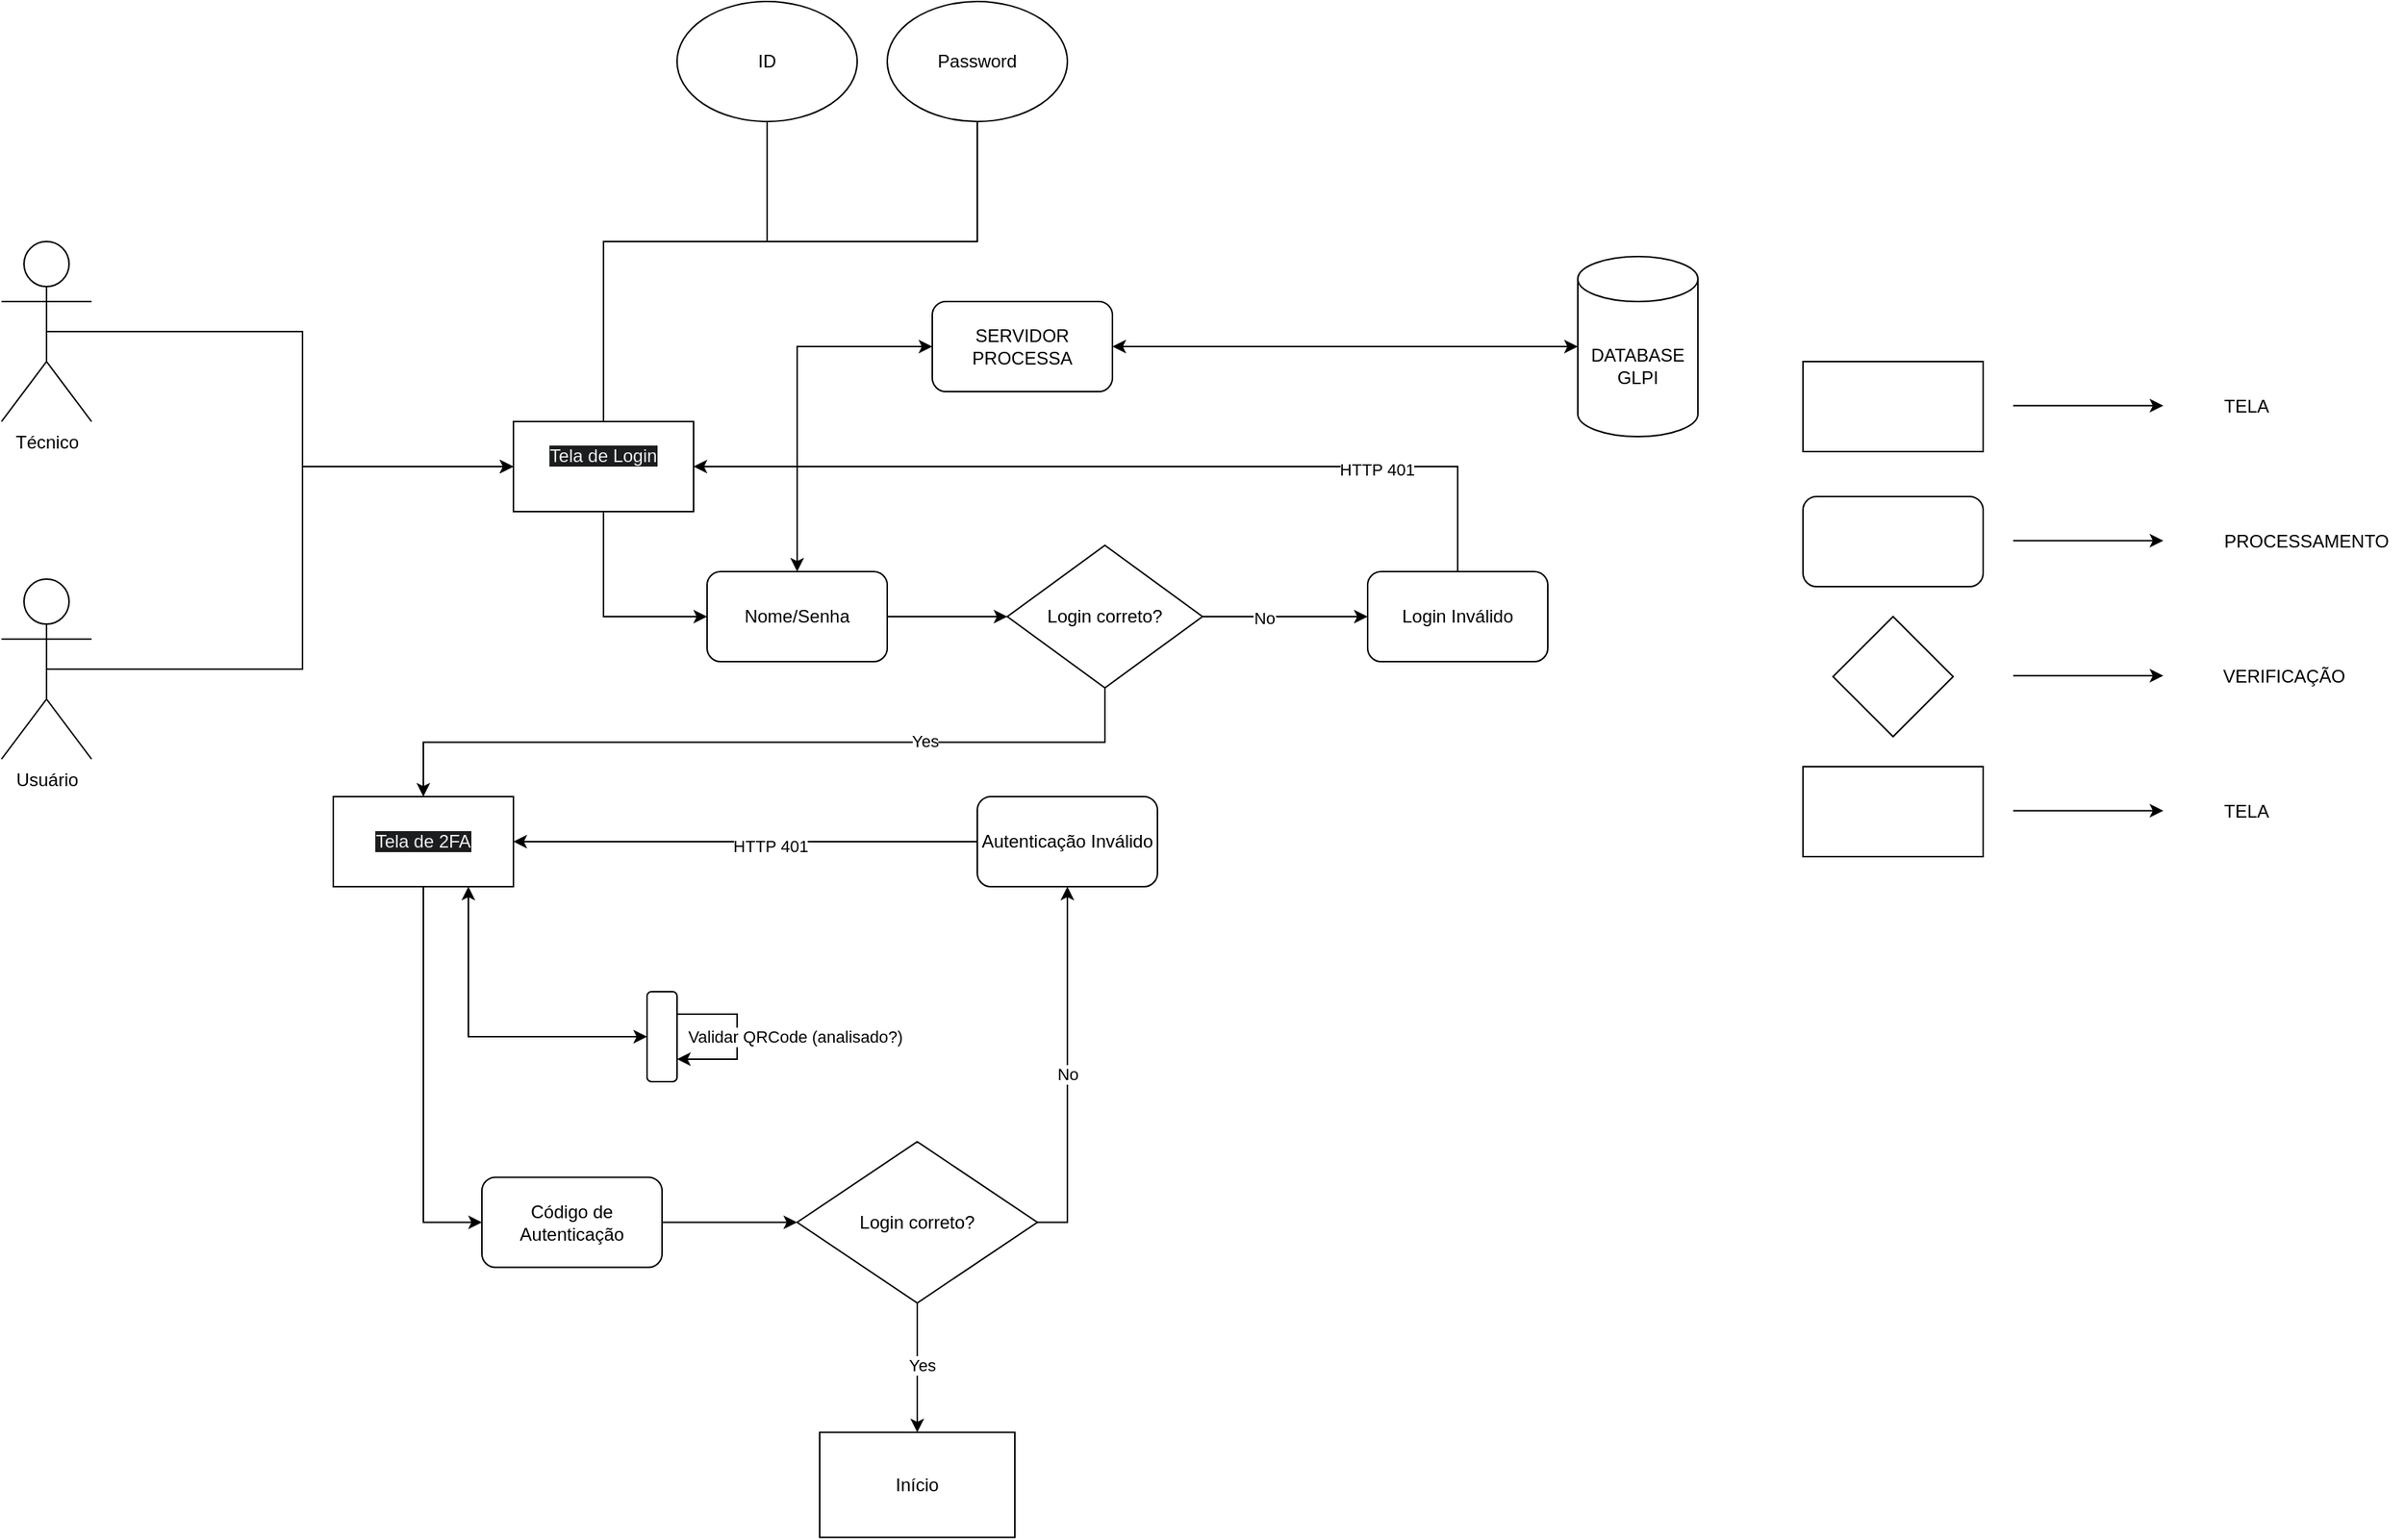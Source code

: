 <mxfile version="22.1.2" type="device">
  <diagram name="Página-1" id="UOZbxtHQJkRKP1uAjrQE">
    <mxGraphModel dx="1753" dy="2515" grid="1" gridSize="10" guides="1" tooltips="1" connect="1" arrows="1" fold="1" page="1" pageScale="1" pageWidth="827" pageHeight="1169" math="0" shadow="0">
      <root>
        <mxCell id="0" />
        <mxCell id="1" parent="0" />
        <mxCell id="yj3FxXPpEBxRYdkQRJRm-77" style="edgeStyle=orthogonalEdgeStyle;rounded=0;orthogonalLoop=1;jettySize=auto;html=1;exitX=0.5;exitY=0.5;exitDx=0;exitDy=0;exitPerimeter=0;entryX=0;entryY=0.5;entryDx=0;entryDy=0;" edge="1" parent="1" source="yj3FxXPpEBxRYdkQRJRm-1" target="yj3FxXPpEBxRYdkQRJRm-3">
          <mxGeometry relative="1" as="geometry" />
        </mxCell>
        <mxCell id="yj3FxXPpEBxRYdkQRJRm-1" value="Usuário&lt;br&gt;" style="shape=umlActor;verticalLabelPosition=bottom;verticalAlign=top;html=1;outlineConnect=0;" vertex="1" parent="1">
          <mxGeometry x="840" y="-425" width="60" height="120" as="geometry" />
        </mxCell>
        <mxCell id="yj3FxXPpEBxRYdkQRJRm-2" style="edgeStyle=orthogonalEdgeStyle;rounded=0;orthogonalLoop=1;jettySize=auto;html=1;exitX=0.5;exitY=1;exitDx=0;exitDy=0;entryX=0;entryY=0.5;entryDx=0;entryDy=0;" edge="1" parent="1" source="yj3FxXPpEBxRYdkQRJRm-3" target="yj3FxXPpEBxRYdkQRJRm-5">
          <mxGeometry relative="1" as="geometry" />
        </mxCell>
        <mxCell id="yj3FxXPpEBxRYdkQRJRm-3" value="&#xa;&lt;span style=&quot;color: rgb(240, 240, 240); font-family: Helvetica; font-size: 12px; font-style: normal; font-variant-ligatures: normal; font-variant-caps: normal; font-weight: 400; letter-spacing: normal; orphans: 2; text-align: center; text-indent: 0px; text-transform: none; widows: 2; word-spacing: 0px; -webkit-text-stroke-width: 0px; background-color: rgb(27, 29, 30); text-decoration-thickness: initial; text-decoration-style: initial; text-decoration-color: initial; float: none; display: inline !important;&quot;&gt;Tela de Login&lt;/span&gt;&#xa;&#xa;" style="rounded=0;whiteSpace=wrap;html=1;" vertex="1" parent="1">
          <mxGeometry x="1181" y="-530" width="120" height="60" as="geometry" />
        </mxCell>
        <mxCell id="yj3FxXPpEBxRYdkQRJRm-4" style="edgeStyle=orthogonalEdgeStyle;rounded=0;orthogonalLoop=1;jettySize=auto;html=1;exitX=1;exitY=0.5;exitDx=0;exitDy=0;entryX=0;entryY=0.5;entryDx=0;entryDy=0;" edge="1" parent="1" source="yj3FxXPpEBxRYdkQRJRm-5" target="yj3FxXPpEBxRYdkQRJRm-10">
          <mxGeometry relative="1" as="geometry">
            <mxPoint x="1610" y="-69.632" as="targetPoint" />
          </mxGeometry>
        </mxCell>
        <mxCell id="yj3FxXPpEBxRYdkQRJRm-5" value="Nome/Senha" style="rounded=1;whiteSpace=wrap;html=1;" vertex="1" parent="1">
          <mxGeometry x="1310" y="-430" width="120" height="60" as="geometry" />
        </mxCell>
        <mxCell id="yj3FxXPpEBxRYdkQRJRm-6" style="edgeStyle=orthogonalEdgeStyle;rounded=0;orthogonalLoop=1;jettySize=auto;html=1;exitX=1;exitY=0.5;exitDx=0;exitDy=0;entryX=0;entryY=0.5;entryDx=0;entryDy=0;" edge="1" parent="1" source="yj3FxXPpEBxRYdkQRJRm-10" target="yj3FxXPpEBxRYdkQRJRm-13">
          <mxGeometry relative="1" as="geometry" />
        </mxCell>
        <mxCell id="yj3FxXPpEBxRYdkQRJRm-7" value="No&lt;br&gt;" style="edgeLabel;html=1;align=center;verticalAlign=middle;resizable=0;points=[];" vertex="1" connectable="0" parent="yj3FxXPpEBxRYdkQRJRm-6">
          <mxGeometry x="-0.256" y="-1" relative="1" as="geometry">
            <mxPoint as="offset" />
          </mxGeometry>
        </mxCell>
        <mxCell id="yj3FxXPpEBxRYdkQRJRm-8" style="edgeStyle=orthogonalEdgeStyle;rounded=0;orthogonalLoop=1;jettySize=auto;html=1;exitX=0.5;exitY=1;exitDx=0;exitDy=0;entryX=0.5;entryY=0;entryDx=0;entryDy=0;" edge="1" parent="1" source="yj3FxXPpEBxRYdkQRJRm-10" target="yj3FxXPpEBxRYdkQRJRm-18">
          <mxGeometry relative="1" as="geometry" />
        </mxCell>
        <mxCell id="yj3FxXPpEBxRYdkQRJRm-9" value="Yes" style="edgeLabel;html=1;align=center;verticalAlign=middle;resizable=0;points=[];" vertex="1" connectable="0" parent="yj3FxXPpEBxRYdkQRJRm-8">
          <mxGeometry x="-0.406" y="-1" relative="1" as="geometry">
            <mxPoint as="offset" />
          </mxGeometry>
        </mxCell>
        <mxCell id="yj3FxXPpEBxRYdkQRJRm-10" value="Login correto?" style="rhombus;whiteSpace=wrap;html=1;" vertex="1" parent="1">
          <mxGeometry x="1510" y="-447.5" width="130" height="95" as="geometry" />
        </mxCell>
        <mxCell id="yj3FxXPpEBxRYdkQRJRm-11" style="edgeStyle=orthogonalEdgeStyle;rounded=0;orthogonalLoop=1;jettySize=auto;html=1;exitX=0.5;exitY=0;exitDx=0;exitDy=0;entryX=1;entryY=0.5;entryDx=0;entryDy=0;" edge="1" parent="1" source="yj3FxXPpEBxRYdkQRJRm-13" target="yj3FxXPpEBxRYdkQRJRm-3">
          <mxGeometry relative="1" as="geometry" />
        </mxCell>
        <mxCell id="yj3FxXPpEBxRYdkQRJRm-12" value="HTTP 401" style="edgeLabel;html=1;align=center;verticalAlign=middle;resizable=0;points=[];" vertex="1" connectable="0" parent="yj3FxXPpEBxRYdkQRJRm-11">
          <mxGeometry x="-0.572" y="2" relative="1" as="geometry">
            <mxPoint as="offset" />
          </mxGeometry>
        </mxCell>
        <mxCell id="yj3FxXPpEBxRYdkQRJRm-13" value="Login Inválido" style="rounded=1;whiteSpace=wrap;html=1;" vertex="1" parent="1">
          <mxGeometry x="1750" y="-430" width="120" height="60" as="geometry" />
        </mxCell>
        <mxCell id="yj3FxXPpEBxRYdkQRJRm-17" style="edgeStyle=orthogonalEdgeStyle;rounded=0;orthogonalLoop=1;jettySize=auto;html=1;exitX=0.5;exitY=1;exitDx=0;exitDy=0;entryX=0;entryY=0.5;entryDx=0;entryDy=0;" edge="1" parent="1" source="yj3FxXPpEBxRYdkQRJRm-18" target="yj3FxXPpEBxRYdkQRJRm-20">
          <mxGeometry relative="1" as="geometry" />
        </mxCell>
        <mxCell id="yj3FxXPpEBxRYdkQRJRm-18" value="&lt;span style=&quot;color: rgb(240, 240, 240); font-family: Helvetica; font-size: 12px; font-style: normal; font-variant-ligatures: normal; font-variant-caps: normal; font-weight: 400; letter-spacing: normal; orphans: 2; text-align: center; text-indent: 0px; text-transform: none; widows: 2; word-spacing: 0px; -webkit-text-stroke-width: 0px; background-color: rgb(27, 29, 30); text-decoration-thickness: initial; text-decoration-style: initial; text-decoration-color: initial; float: none; display: inline !important;&quot;&gt;Tela de 2FA&lt;/span&gt;" style="rounded=0;whiteSpace=wrap;html=1;" vertex="1" parent="1">
          <mxGeometry x="1061" y="-280" width="120" height="60" as="geometry" />
        </mxCell>
        <mxCell id="yj3FxXPpEBxRYdkQRJRm-19" style="edgeStyle=orthogonalEdgeStyle;rounded=0;orthogonalLoop=1;jettySize=auto;html=1;exitX=1;exitY=0.5;exitDx=0;exitDy=0;entryX=0;entryY=0.5;entryDx=0;entryDy=0;" edge="1" parent="1" source="yj3FxXPpEBxRYdkQRJRm-20" target="yj3FxXPpEBxRYdkQRJRm-25">
          <mxGeometry relative="1" as="geometry" />
        </mxCell>
        <mxCell id="yj3FxXPpEBxRYdkQRJRm-20" value="Código de Autenticação" style="rounded=1;whiteSpace=wrap;html=1;" vertex="1" parent="1">
          <mxGeometry x="1160" y="-26.25" width="120" height="60" as="geometry" />
        </mxCell>
        <mxCell id="yj3FxXPpEBxRYdkQRJRm-21" style="edgeStyle=orthogonalEdgeStyle;rounded=0;orthogonalLoop=1;jettySize=auto;html=1;exitX=1;exitY=0.5;exitDx=0;exitDy=0;entryX=0.5;entryY=1;entryDx=0;entryDy=0;" edge="1" parent="1" source="yj3FxXPpEBxRYdkQRJRm-25" target="yj3FxXPpEBxRYdkQRJRm-28">
          <mxGeometry relative="1" as="geometry" />
        </mxCell>
        <mxCell id="yj3FxXPpEBxRYdkQRJRm-22" value="No" style="edgeLabel;html=1;align=center;verticalAlign=middle;resizable=0;points=[];" vertex="1" connectable="0" parent="yj3FxXPpEBxRYdkQRJRm-21">
          <mxGeometry x="-0.025" relative="1" as="geometry">
            <mxPoint as="offset" />
          </mxGeometry>
        </mxCell>
        <mxCell id="yj3FxXPpEBxRYdkQRJRm-23" style="edgeStyle=orthogonalEdgeStyle;rounded=0;orthogonalLoop=1;jettySize=auto;html=1;exitX=0.5;exitY=1;exitDx=0;exitDy=0;entryX=0.5;entryY=0;entryDx=0;entryDy=0;" edge="1" parent="1" source="yj3FxXPpEBxRYdkQRJRm-25" target="yj3FxXPpEBxRYdkQRJRm-32">
          <mxGeometry relative="1" as="geometry">
            <mxPoint x="1450" y="233.75" as="targetPoint" />
          </mxGeometry>
        </mxCell>
        <mxCell id="yj3FxXPpEBxRYdkQRJRm-24" value="Yes" style="edgeLabel;html=1;align=center;verticalAlign=middle;resizable=0;points=[];" vertex="1" connectable="0" parent="yj3FxXPpEBxRYdkQRJRm-23">
          <mxGeometry x="-0.049" y="3" relative="1" as="geometry">
            <mxPoint as="offset" />
          </mxGeometry>
        </mxCell>
        <mxCell id="yj3FxXPpEBxRYdkQRJRm-25" value="Login correto?" style="rhombus;whiteSpace=wrap;html=1;" vertex="1" parent="1">
          <mxGeometry x="1370" y="-50" width="160" height="107.5" as="geometry" />
        </mxCell>
        <mxCell id="yj3FxXPpEBxRYdkQRJRm-26" style="edgeStyle=orthogonalEdgeStyle;rounded=0;orthogonalLoop=1;jettySize=auto;html=1;exitX=0;exitY=0.5;exitDx=0;exitDy=0;entryX=1;entryY=0.5;entryDx=0;entryDy=0;" edge="1" parent="1" source="yj3FxXPpEBxRYdkQRJRm-28" target="yj3FxXPpEBxRYdkQRJRm-18">
          <mxGeometry relative="1" as="geometry" />
        </mxCell>
        <mxCell id="yj3FxXPpEBxRYdkQRJRm-27" value="HTTP 401" style="edgeLabel;html=1;align=center;verticalAlign=middle;resizable=0;points=[];" vertex="1" connectable="0" parent="yj3FxXPpEBxRYdkQRJRm-26">
          <mxGeometry x="-0.106" y="3" relative="1" as="geometry">
            <mxPoint as="offset" />
          </mxGeometry>
        </mxCell>
        <mxCell id="yj3FxXPpEBxRYdkQRJRm-28" value="Autenticação Inválido" style="rounded=1;whiteSpace=wrap;html=1;" vertex="1" parent="1">
          <mxGeometry x="1490" y="-280" width="120" height="60" as="geometry" />
        </mxCell>
        <mxCell id="yj3FxXPpEBxRYdkQRJRm-32" value="Início" style="rounded=0;whiteSpace=wrap;html=1;" vertex="1" parent="1">
          <mxGeometry x="1385" y="143.75" width="130" height="70" as="geometry" />
        </mxCell>
        <mxCell id="yj3FxXPpEBxRYdkQRJRm-34" value="" style="rounded=1;whiteSpace=wrap;html=1;" vertex="1" parent="1">
          <mxGeometry x="1270" y="-150" width="20" height="60" as="geometry" />
        </mxCell>
        <mxCell id="yj3FxXPpEBxRYdkQRJRm-35" style="edgeStyle=orthogonalEdgeStyle;rounded=0;orthogonalLoop=1;jettySize=auto;html=1;exitX=1;exitY=0.25;exitDx=0;exitDy=0;entryX=1;entryY=0.75;entryDx=0;entryDy=0;" edge="1" parent="1" source="yj3FxXPpEBxRYdkQRJRm-34" target="yj3FxXPpEBxRYdkQRJRm-34">
          <mxGeometry relative="1" as="geometry">
            <Array as="points">
              <mxPoint x="1330" y="-135" />
              <mxPoint x="1330" y="-105" />
            </Array>
          </mxGeometry>
        </mxCell>
        <mxCell id="yj3FxXPpEBxRYdkQRJRm-36" value="Validar QRCode (analisado?)&amp;nbsp;" style="edgeLabel;html=1;align=center;verticalAlign=middle;resizable=0;points=[];" vertex="1" connectable="0" parent="yj3FxXPpEBxRYdkQRJRm-35">
          <mxGeometry x="-0.025" relative="1" as="geometry">
            <mxPoint x="40" y="1" as="offset" />
          </mxGeometry>
        </mxCell>
        <mxCell id="yj3FxXPpEBxRYdkQRJRm-37" value="" style="endArrow=classic;startArrow=classic;html=1;rounded=0;entryX=0.75;entryY=1;entryDx=0;entryDy=0;exitX=0;exitY=0.5;exitDx=0;exitDy=0;" edge="1" parent="1" source="yj3FxXPpEBxRYdkQRJRm-34" target="yj3FxXPpEBxRYdkQRJRm-18">
          <mxGeometry width="50" height="50" relative="1" as="geometry">
            <mxPoint x="1360" y="-100" as="sourcePoint" />
            <mxPoint x="1410" y="-150" as="targetPoint" />
            <Array as="points">
              <mxPoint x="1151" y="-120" />
            </Array>
          </mxGeometry>
        </mxCell>
        <mxCell id="yj3FxXPpEBxRYdkQRJRm-38" value="ID" style="ellipse;whiteSpace=wrap;html=1;" vertex="1" parent="1">
          <mxGeometry x="1290" y="-810" width="120" height="80" as="geometry" />
        </mxCell>
        <mxCell id="yj3FxXPpEBxRYdkQRJRm-39" value="" style="endArrow=none;html=1;rounded=0;exitX=0.5;exitY=0;exitDx=0;exitDy=0;entryX=0.5;entryY=1;entryDx=0;entryDy=0;" edge="1" parent="1" source="yj3FxXPpEBxRYdkQRJRm-3" target="yj3FxXPpEBxRYdkQRJRm-38">
          <mxGeometry width="50" height="50" relative="1" as="geometry">
            <mxPoint x="1240" y="-570" as="sourcePoint" />
            <mxPoint x="1241" y="-680" as="targetPoint" />
            <Array as="points">
              <mxPoint x="1241" y="-650" />
              <mxPoint x="1350" y="-650" />
            </Array>
          </mxGeometry>
        </mxCell>
        <mxCell id="yj3FxXPpEBxRYdkQRJRm-40" value="Password" style="ellipse;whiteSpace=wrap;html=1;" vertex="1" parent="1">
          <mxGeometry x="1430" y="-810" width="120" height="80" as="geometry" />
        </mxCell>
        <mxCell id="yj3FxXPpEBxRYdkQRJRm-41" value="" style="endArrow=none;html=1;rounded=0;exitX=0.5;exitY=0;exitDx=0;exitDy=0;entryX=0.5;entryY=1;entryDx=0;entryDy=0;" edge="1" parent="1" source="yj3FxXPpEBxRYdkQRJRm-3" target="yj3FxXPpEBxRYdkQRJRm-40">
          <mxGeometry width="50" height="50" relative="1" as="geometry">
            <mxPoint x="1560" y="-560" as="sourcePoint" />
            <mxPoint x="1610" y="-610" as="targetPoint" />
            <Array as="points">
              <mxPoint x="1241" y="-650" />
              <mxPoint x="1490" y="-650" />
            </Array>
          </mxGeometry>
        </mxCell>
        <mxCell id="yj3FxXPpEBxRYdkQRJRm-76" style="edgeStyle=orthogonalEdgeStyle;rounded=0;orthogonalLoop=1;jettySize=auto;html=1;exitX=0.5;exitY=0.5;exitDx=0;exitDy=0;exitPerimeter=0;entryX=0;entryY=0.5;entryDx=0;entryDy=0;" edge="1" parent="1" source="yj3FxXPpEBxRYdkQRJRm-42" target="yj3FxXPpEBxRYdkQRJRm-3">
          <mxGeometry relative="1" as="geometry" />
        </mxCell>
        <mxCell id="yj3FxXPpEBxRYdkQRJRm-42" value="Técnico" style="shape=umlActor;verticalLabelPosition=bottom;verticalAlign=top;html=1;outlineConnect=0;" vertex="1" parent="1">
          <mxGeometry x="840" y="-650" width="60" height="120" as="geometry" />
        </mxCell>
        <mxCell id="yj3FxXPpEBxRYdkQRJRm-49" value="DATABASE &lt;br&gt;GLPI" style="shape=cylinder3;whiteSpace=wrap;html=1;boundedLbl=1;backgroundOutline=1;size=15;" vertex="1" parent="1">
          <mxGeometry x="1890" y="-640" width="80" height="120" as="geometry" />
        </mxCell>
        <mxCell id="yj3FxXPpEBxRYdkQRJRm-53" value="SERVIDOR PROCESSA" style="rounded=1;whiteSpace=wrap;html=1;" vertex="1" parent="1">
          <mxGeometry x="1460" y="-610" width="120" height="60" as="geometry" />
        </mxCell>
        <mxCell id="yj3FxXPpEBxRYdkQRJRm-57" value="" style="endArrow=classic;startArrow=classic;html=1;rounded=0;entryX=0;entryY=0.5;entryDx=0;entryDy=0;entryPerimeter=0;exitX=1;exitY=0.5;exitDx=0;exitDy=0;" edge="1" parent="1" source="yj3FxXPpEBxRYdkQRJRm-53" target="yj3FxXPpEBxRYdkQRJRm-49">
          <mxGeometry width="50" height="50" relative="1" as="geometry">
            <mxPoint x="1200" y="-500" as="sourcePoint" />
            <mxPoint x="1250" y="-550" as="targetPoint" />
          </mxGeometry>
        </mxCell>
        <mxCell id="yj3FxXPpEBxRYdkQRJRm-59" value="" style="rounded=0;whiteSpace=wrap;html=1;" vertex="1" parent="1">
          <mxGeometry x="2040" y="-570" width="120" height="60" as="geometry" />
        </mxCell>
        <mxCell id="yj3FxXPpEBxRYdkQRJRm-60" value="" style="edgeStyle=none;orthogonalLoop=1;jettySize=auto;html=1;rounded=0;" edge="1" parent="1">
          <mxGeometry width="100" relative="1" as="geometry">
            <mxPoint x="2180" y="-540.62" as="sourcePoint" />
            <mxPoint x="2280" y="-540.62" as="targetPoint" />
            <Array as="points" />
          </mxGeometry>
        </mxCell>
        <mxCell id="yj3FxXPpEBxRYdkQRJRm-61" value="TELA" style="text;html=1;align=center;verticalAlign=middle;resizable=0;points=[];autosize=1;strokeColor=none;fillColor=none;" vertex="1" parent="1">
          <mxGeometry x="2310" y="-555" width="50" height="30" as="geometry" />
        </mxCell>
        <mxCell id="yj3FxXPpEBxRYdkQRJRm-63" value="" style="edgeStyle=none;orthogonalLoop=1;jettySize=auto;html=1;rounded=0;" edge="1" parent="1">
          <mxGeometry width="100" relative="1" as="geometry">
            <mxPoint x="2180" y="-450.62" as="sourcePoint" />
            <mxPoint x="2280" y="-450.62" as="targetPoint" />
            <Array as="points" />
          </mxGeometry>
        </mxCell>
        <mxCell id="yj3FxXPpEBxRYdkQRJRm-64" value="PROCESSAMENTO" style="text;html=1;align=center;verticalAlign=middle;resizable=0;points=[];autosize=1;strokeColor=none;fillColor=none;" vertex="1" parent="1">
          <mxGeometry x="2310" y="-465" width="130" height="30" as="geometry" />
        </mxCell>
        <mxCell id="yj3FxXPpEBxRYdkQRJRm-66" value="" style="edgeStyle=none;orthogonalLoop=1;jettySize=auto;html=1;rounded=0;" edge="1" parent="1">
          <mxGeometry width="100" relative="1" as="geometry">
            <mxPoint x="2180" y="-360.62" as="sourcePoint" />
            <mxPoint x="2280" y="-360.62" as="targetPoint" />
            <Array as="points" />
          </mxGeometry>
        </mxCell>
        <mxCell id="yj3FxXPpEBxRYdkQRJRm-67" value="VERIFICAÇÃO" style="text;html=1;align=center;verticalAlign=middle;resizable=0;points=[];autosize=1;strokeColor=none;fillColor=none;" vertex="1" parent="1">
          <mxGeometry x="2310" y="-375" width="100" height="30" as="geometry" />
        </mxCell>
        <mxCell id="yj3FxXPpEBxRYdkQRJRm-68" value="" style="rounded=0;whiteSpace=wrap;html=1;" vertex="1" parent="1">
          <mxGeometry x="2040" y="-300" width="120" height="60" as="geometry" />
        </mxCell>
        <mxCell id="yj3FxXPpEBxRYdkQRJRm-69" value="" style="edgeStyle=none;orthogonalLoop=1;jettySize=auto;html=1;rounded=0;" edge="1" parent="1">
          <mxGeometry width="100" relative="1" as="geometry">
            <mxPoint x="2180" y="-270.62" as="sourcePoint" />
            <mxPoint x="2280" y="-270.62" as="targetPoint" />
            <Array as="points" />
          </mxGeometry>
        </mxCell>
        <mxCell id="yj3FxXPpEBxRYdkQRJRm-70" value="TELA" style="text;html=1;align=center;verticalAlign=middle;resizable=0;points=[];autosize=1;strokeColor=none;fillColor=none;" vertex="1" parent="1">
          <mxGeometry x="2310" y="-285" width="50" height="30" as="geometry" />
        </mxCell>
        <mxCell id="yj3FxXPpEBxRYdkQRJRm-71" value="" style="rounded=1;whiteSpace=wrap;html=1;" vertex="1" parent="1">
          <mxGeometry x="2040" y="-480" width="120" height="60" as="geometry" />
        </mxCell>
        <mxCell id="yj3FxXPpEBxRYdkQRJRm-74" value="" style="rhombus;whiteSpace=wrap;html=1;" vertex="1" parent="1">
          <mxGeometry x="2060" y="-400" width="80" height="80" as="geometry" />
        </mxCell>
        <mxCell id="yj3FxXPpEBxRYdkQRJRm-78" value="" style="endArrow=classic;startArrow=classic;html=1;rounded=0;exitX=0.5;exitY=0;exitDx=0;exitDy=0;entryX=0;entryY=0.5;entryDx=0;entryDy=0;" edge="1" parent="1" source="yj3FxXPpEBxRYdkQRJRm-5" target="yj3FxXPpEBxRYdkQRJRm-53">
          <mxGeometry width="50" height="50" relative="1" as="geometry">
            <mxPoint x="1610" y="-160" as="sourcePoint" />
            <mxPoint x="1370" y="-580" as="targetPoint" />
            <Array as="points">
              <mxPoint x="1370" y="-580" />
            </Array>
          </mxGeometry>
        </mxCell>
      </root>
    </mxGraphModel>
  </diagram>
</mxfile>
